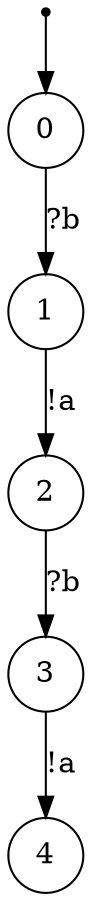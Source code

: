 digraph {
 node [shape=point] ENTRY
 node [shape=circle]
 ENTRY -> 0
0 -> 1 [label="?b"]
1 -> 2 [label="!a"]
2 -> 3 [label="?b"]
3 -> 4 [label="!a"]
}